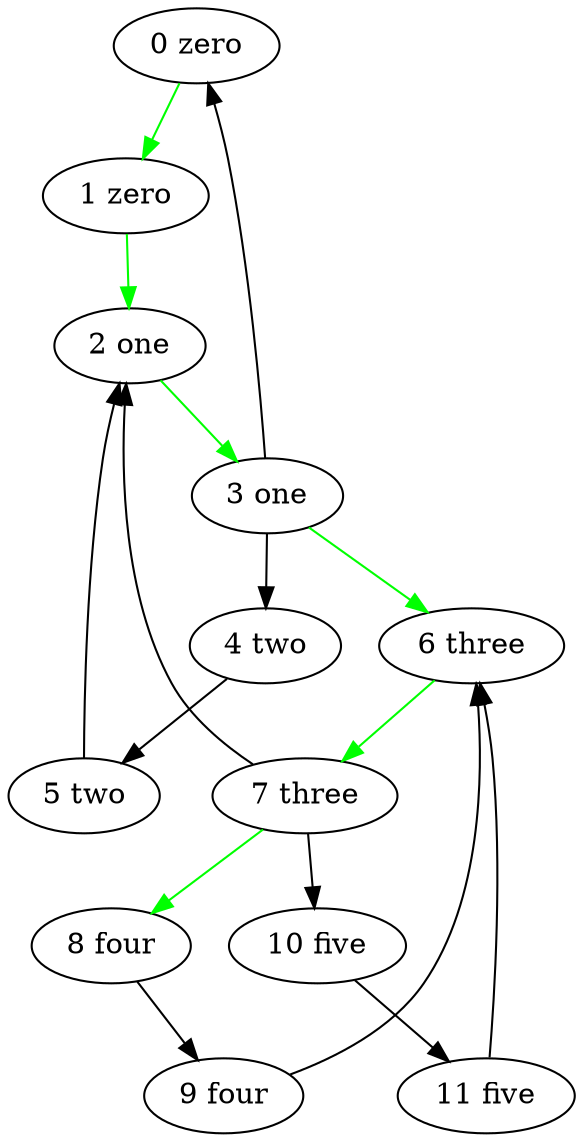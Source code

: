 digraph 4 {
	"0 zero";
	"3 one";
	"2 one";
	"5 two";
	"4 two";
	"7 three";
	"6 three";
	"9 four";
	"8 four";
	"11 five";
	"10 five";
	"1 zero";
	"3 one" -> "0 zero";
	"2 one" -> "3 one" [dir = forward color = "green"];
	"5 two" -> "2 one";
	"7 three" -> "2 one";
	"1 zero" -> "2 one" [dir = forward color = "green"];
	"4 two" -> "5 two";
	"3 one" -> "4 two";
	"6 three" -> "7 three" [dir = forward color = "green"];
	"9 four" -> "6 three";
	"11 five" -> "6 three";
	"3 one" -> "6 three" [dir = forward color = "green"];
	"8 four" -> "9 four";
	"7 three" -> "8 four" [dir = forward color = "green"];
	"10 five" -> "11 five";
	"7 three" -> "10 five";
	"0 zero" -> "1 zero" [dir = forward color = "green"];
	}
